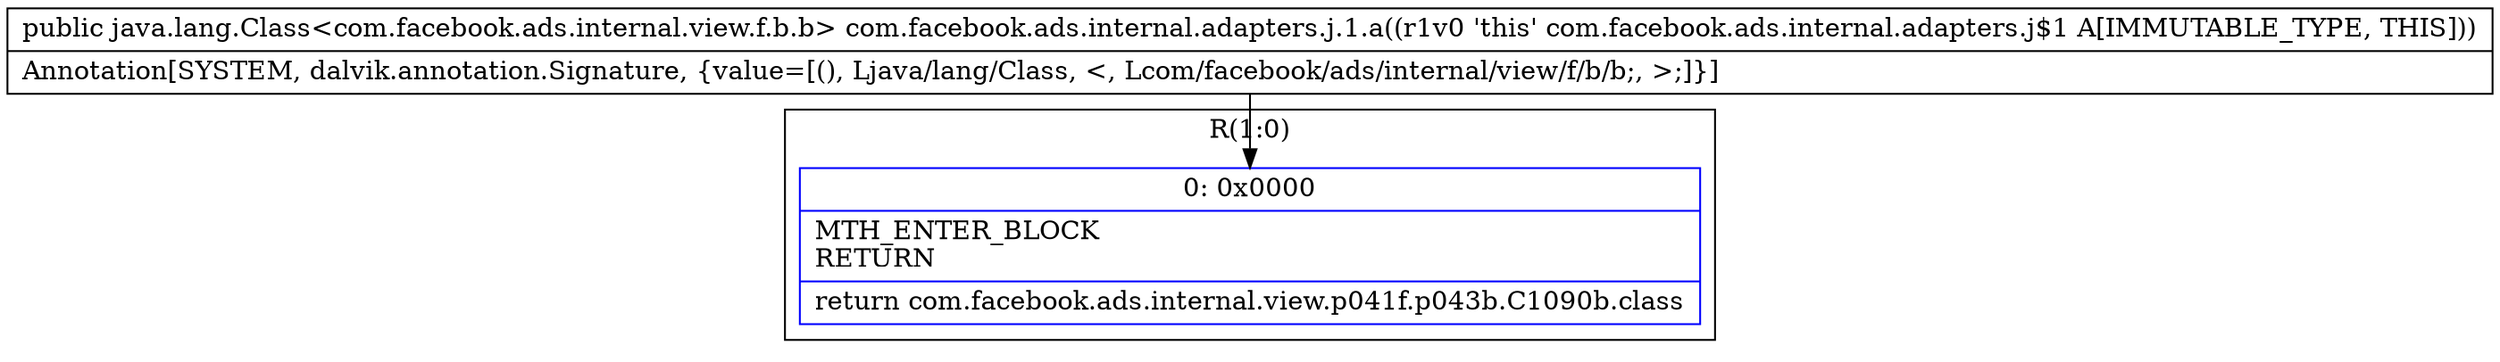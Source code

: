 digraph "CFG forcom.facebook.ads.internal.adapters.j.1.a()Ljava\/lang\/Class;" {
subgraph cluster_Region_111665023 {
label = "R(1:0)";
node [shape=record,color=blue];
Node_0 [shape=record,label="{0\:\ 0x0000|MTH_ENTER_BLOCK\lRETURN\l|return com.facebook.ads.internal.view.p041f.p043b.C1090b.class\l}"];
}
MethodNode[shape=record,label="{public java.lang.Class\<com.facebook.ads.internal.view.f.b.b\> com.facebook.ads.internal.adapters.j.1.a((r1v0 'this' com.facebook.ads.internal.adapters.j$1 A[IMMUTABLE_TYPE, THIS]))  | Annotation[SYSTEM, dalvik.annotation.Signature, \{value=[(), Ljava\/lang\/Class, \<, Lcom\/facebook\/ads\/internal\/view\/f\/b\/b;, \>;]\}]\l}"];
MethodNode -> Node_0;
}

